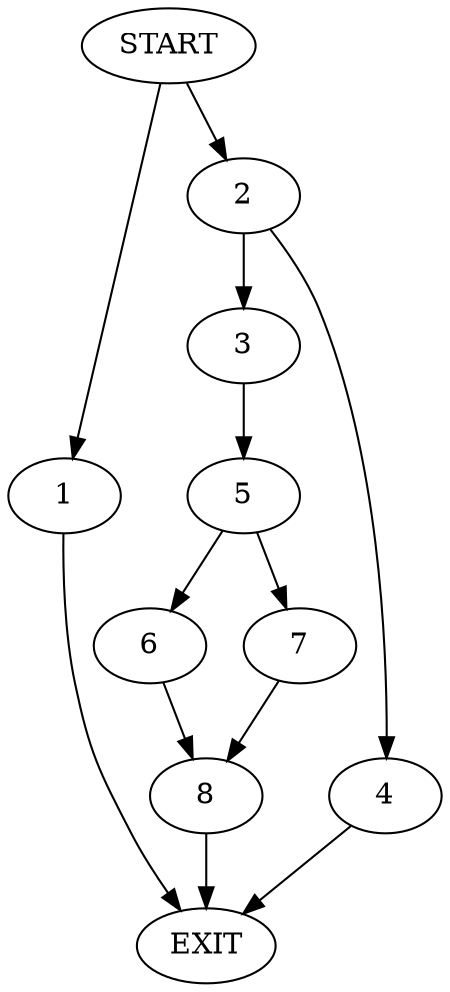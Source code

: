 digraph { 
0 [label="START"];
1;
2;
3;
4;
5;
6;
7;
8;
9[label="EXIT"];
0 -> 1;
0 -> 2;
1 -> 9;
2 -> 3;
2 -> 4;
3 -> 5;
4 -> 9;
5 -> 6;
5 -> 7;
6 -> 8;
7 -> 8;
8 -> 9;
}